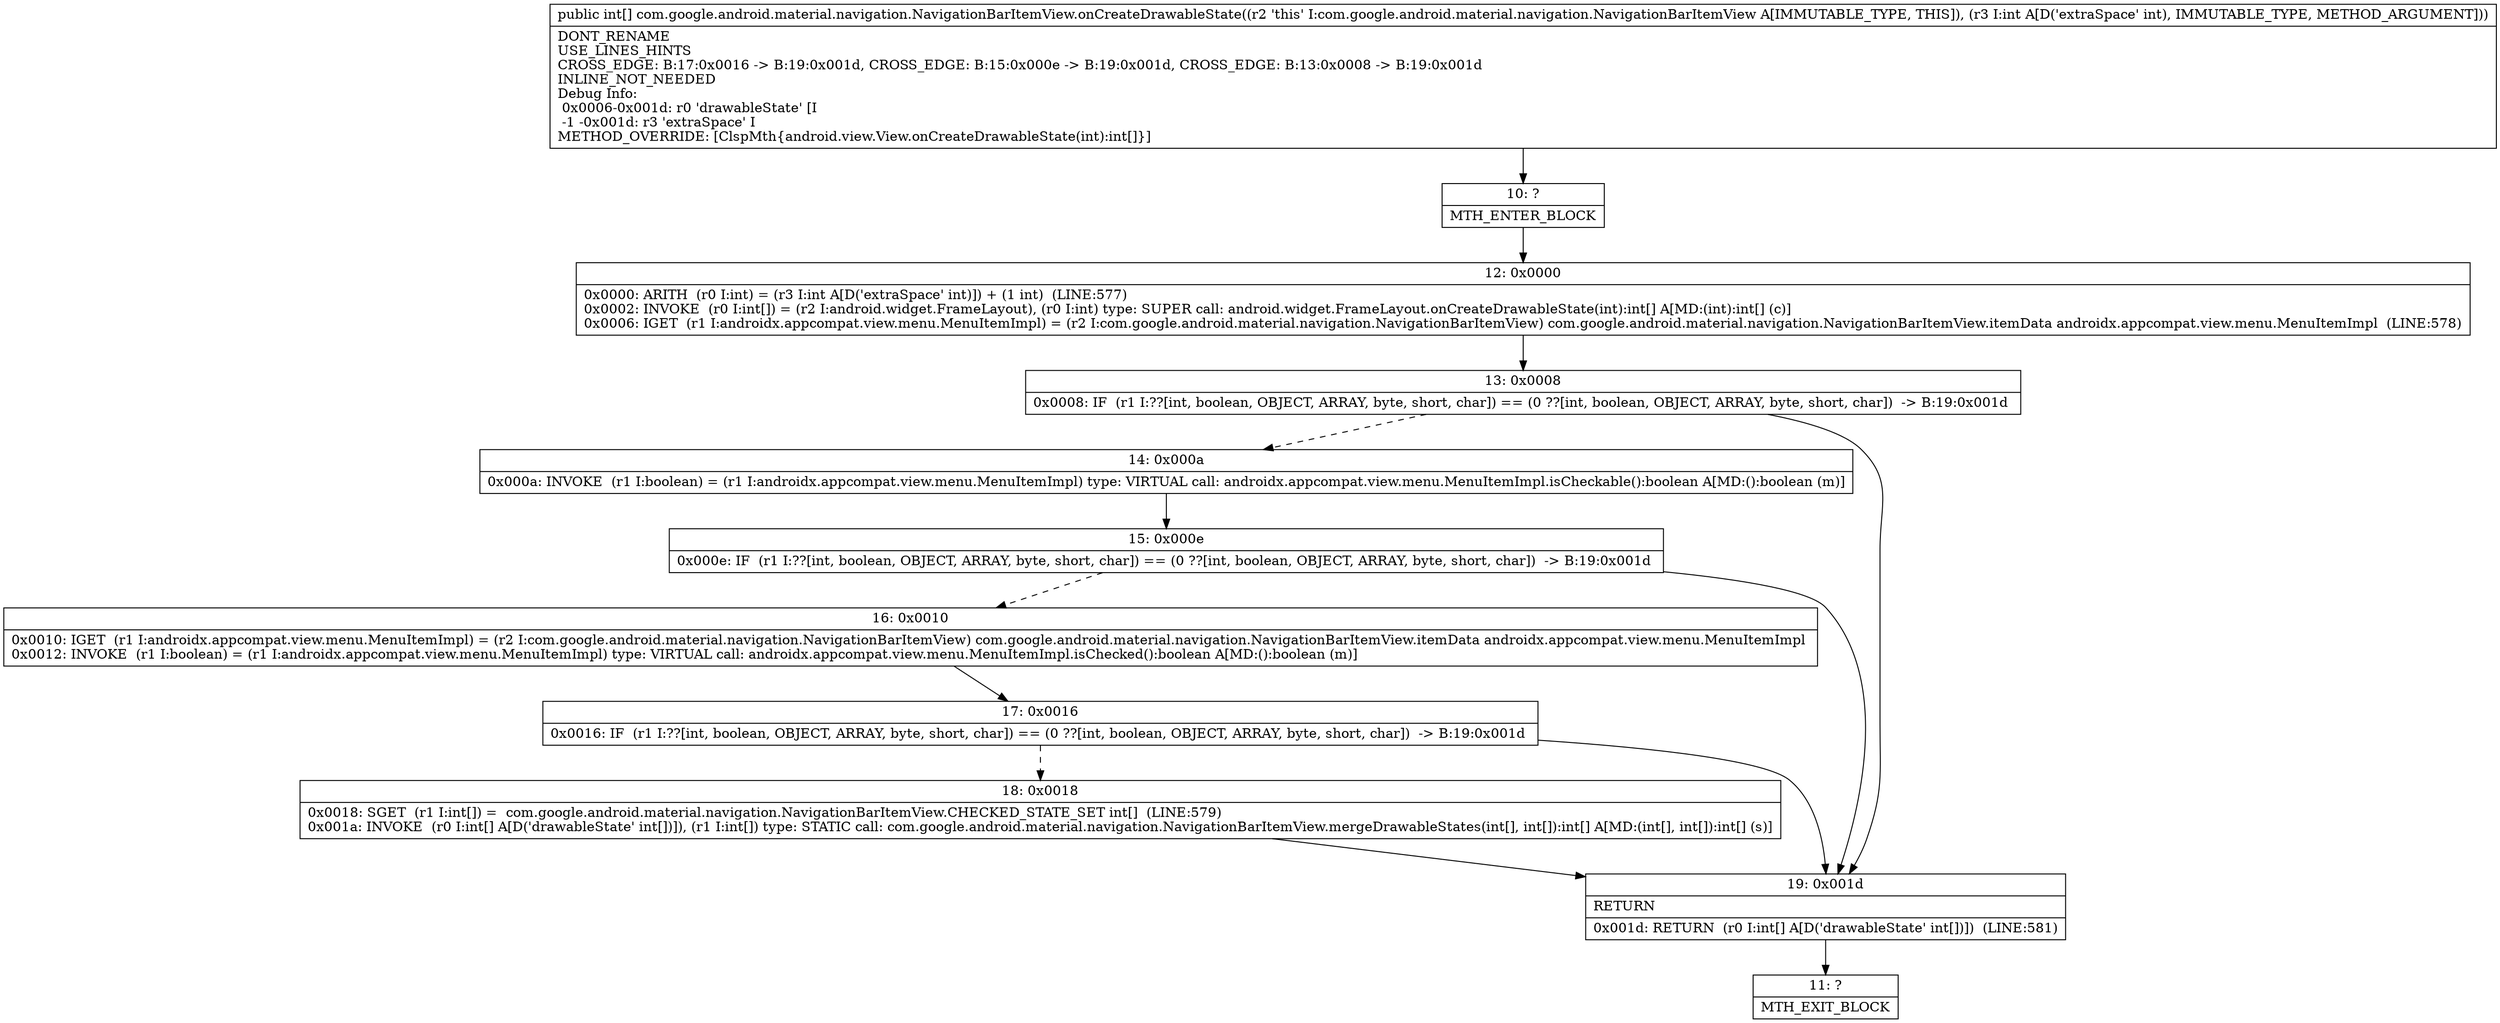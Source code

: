 digraph "CFG forcom.google.android.material.navigation.NavigationBarItemView.onCreateDrawableState(I)[I" {
Node_10 [shape=record,label="{10\:\ ?|MTH_ENTER_BLOCK\l}"];
Node_12 [shape=record,label="{12\:\ 0x0000|0x0000: ARITH  (r0 I:int) = (r3 I:int A[D('extraSpace' int)]) + (1 int)  (LINE:577)\l0x0002: INVOKE  (r0 I:int[]) = (r2 I:android.widget.FrameLayout), (r0 I:int) type: SUPER call: android.widget.FrameLayout.onCreateDrawableState(int):int[] A[MD:(int):int[] (c)]\l0x0006: IGET  (r1 I:androidx.appcompat.view.menu.MenuItemImpl) = (r2 I:com.google.android.material.navigation.NavigationBarItemView) com.google.android.material.navigation.NavigationBarItemView.itemData androidx.appcompat.view.menu.MenuItemImpl  (LINE:578)\l}"];
Node_13 [shape=record,label="{13\:\ 0x0008|0x0008: IF  (r1 I:??[int, boolean, OBJECT, ARRAY, byte, short, char]) == (0 ??[int, boolean, OBJECT, ARRAY, byte, short, char])  \-\> B:19:0x001d \l}"];
Node_14 [shape=record,label="{14\:\ 0x000a|0x000a: INVOKE  (r1 I:boolean) = (r1 I:androidx.appcompat.view.menu.MenuItemImpl) type: VIRTUAL call: androidx.appcompat.view.menu.MenuItemImpl.isCheckable():boolean A[MD:():boolean (m)]\l}"];
Node_15 [shape=record,label="{15\:\ 0x000e|0x000e: IF  (r1 I:??[int, boolean, OBJECT, ARRAY, byte, short, char]) == (0 ??[int, boolean, OBJECT, ARRAY, byte, short, char])  \-\> B:19:0x001d \l}"];
Node_16 [shape=record,label="{16\:\ 0x0010|0x0010: IGET  (r1 I:androidx.appcompat.view.menu.MenuItemImpl) = (r2 I:com.google.android.material.navigation.NavigationBarItemView) com.google.android.material.navigation.NavigationBarItemView.itemData androidx.appcompat.view.menu.MenuItemImpl \l0x0012: INVOKE  (r1 I:boolean) = (r1 I:androidx.appcompat.view.menu.MenuItemImpl) type: VIRTUAL call: androidx.appcompat.view.menu.MenuItemImpl.isChecked():boolean A[MD:():boolean (m)]\l}"];
Node_17 [shape=record,label="{17\:\ 0x0016|0x0016: IF  (r1 I:??[int, boolean, OBJECT, ARRAY, byte, short, char]) == (0 ??[int, boolean, OBJECT, ARRAY, byte, short, char])  \-\> B:19:0x001d \l}"];
Node_18 [shape=record,label="{18\:\ 0x0018|0x0018: SGET  (r1 I:int[]) =  com.google.android.material.navigation.NavigationBarItemView.CHECKED_STATE_SET int[]  (LINE:579)\l0x001a: INVOKE  (r0 I:int[] A[D('drawableState' int[])]), (r1 I:int[]) type: STATIC call: com.google.android.material.navigation.NavigationBarItemView.mergeDrawableStates(int[], int[]):int[] A[MD:(int[], int[]):int[] (s)]\l}"];
Node_19 [shape=record,label="{19\:\ 0x001d|RETURN\l|0x001d: RETURN  (r0 I:int[] A[D('drawableState' int[])])  (LINE:581)\l}"];
Node_11 [shape=record,label="{11\:\ ?|MTH_EXIT_BLOCK\l}"];
MethodNode[shape=record,label="{public int[] com.google.android.material.navigation.NavigationBarItemView.onCreateDrawableState((r2 'this' I:com.google.android.material.navigation.NavigationBarItemView A[IMMUTABLE_TYPE, THIS]), (r3 I:int A[D('extraSpace' int), IMMUTABLE_TYPE, METHOD_ARGUMENT]))  | DONT_RENAME\lUSE_LINES_HINTS\lCROSS_EDGE: B:17:0x0016 \-\> B:19:0x001d, CROSS_EDGE: B:15:0x000e \-\> B:19:0x001d, CROSS_EDGE: B:13:0x0008 \-\> B:19:0x001d\lINLINE_NOT_NEEDED\lDebug Info:\l  0x0006\-0x001d: r0 'drawableState' [I\l  \-1 \-0x001d: r3 'extraSpace' I\lMETHOD_OVERRIDE: [ClspMth\{android.view.View.onCreateDrawableState(int):int[]\}]\l}"];
MethodNode -> Node_10;Node_10 -> Node_12;
Node_12 -> Node_13;
Node_13 -> Node_14[style=dashed];
Node_13 -> Node_19;
Node_14 -> Node_15;
Node_15 -> Node_16[style=dashed];
Node_15 -> Node_19;
Node_16 -> Node_17;
Node_17 -> Node_18[style=dashed];
Node_17 -> Node_19;
Node_18 -> Node_19;
Node_19 -> Node_11;
}

